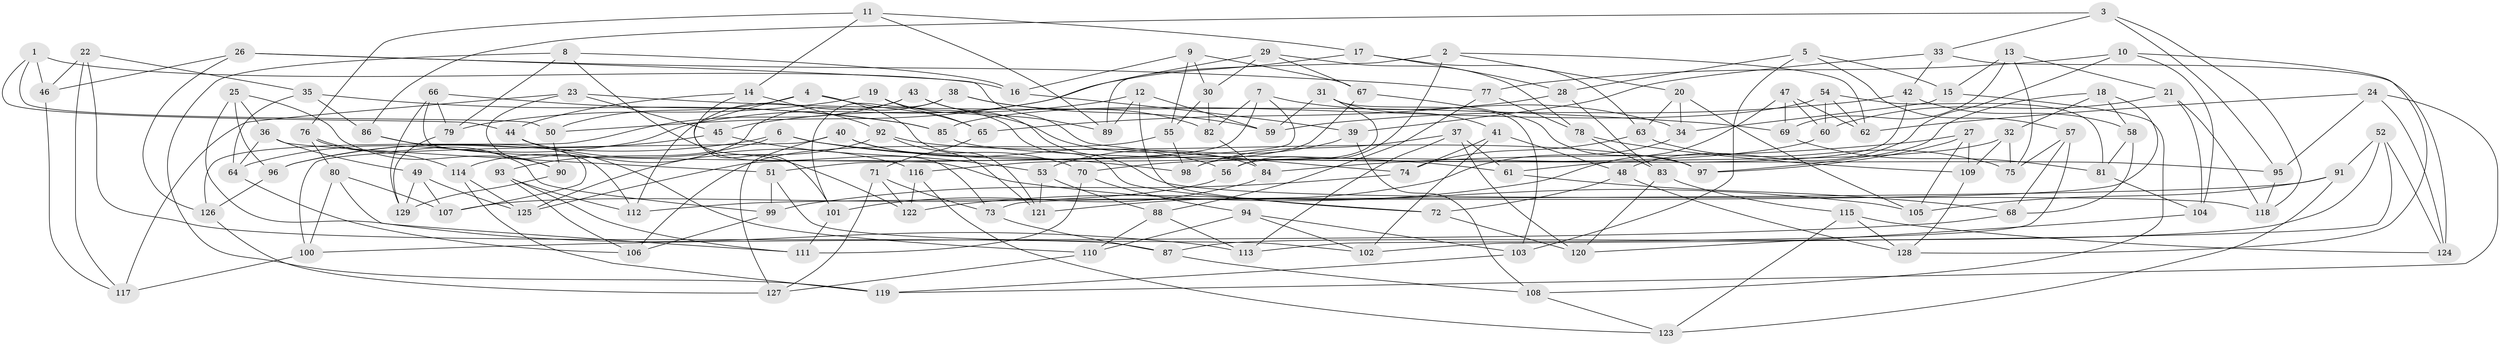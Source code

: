 // coarse degree distribution, {11: 0.057692307692307696, 12: 0.038461538461538464, 8: 0.09615384615384616, 9: 0.038461538461538464, 4: 0.4423076923076923, 7: 0.15384615384615385, 5: 0.057692307692307696, 10: 0.057692307692307696, 6: 0.019230769230769232, 3: 0.038461538461538464}
// Generated by graph-tools (version 1.1) at 2025/53/03/04/25 22:53:58]
// undirected, 129 vertices, 258 edges
graph export_dot {
  node [color=gray90,style=filled];
  1;
  2;
  3;
  4;
  5;
  6;
  7;
  8;
  9;
  10;
  11;
  12;
  13;
  14;
  15;
  16;
  17;
  18;
  19;
  20;
  21;
  22;
  23;
  24;
  25;
  26;
  27;
  28;
  29;
  30;
  31;
  32;
  33;
  34;
  35;
  36;
  37;
  38;
  39;
  40;
  41;
  42;
  43;
  44;
  45;
  46;
  47;
  48;
  49;
  50;
  51;
  52;
  53;
  54;
  55;
  56;
  57;
  58;
  59;
  60;
  61;
  62;
  63;
  64;
  65;
  66;
  67;
  68;
  69;
  70;
  71;
  72;
  73;
  74;
  75;
  76;
  77;
  78;
  79;
  80;
  81;
  82;
  83;
  84;
  85;
  86;
  87;
  88;
  89;
  90;
  91;
  92;
  93;
  94;
  95;
  96;
  97;
  98;
  99;
  100;
  101;
  102;
  103;
  104;
  105;
  106;
  107;
  108;
  109;
  110;
  111;
  112;
  113;
  114;
  115;
  116;
  117;
  118;
  119;
  120;
  121;
  122;
  123;
  124;
  125;
  126;
  127;
  128;
  129;
  1 -- 16;
  1 -- 44;
  1 -- 46;
  1 -- 50;
  2 -- 89;
  2 -- 56;
  2 -- 62;
  2 -- 20;
  3 -- 118;
  3 -- 86;
  3 -- 95;
  3 -- 33;
  4 -- 101;
  4 -- 50;
  4 -- 65;
  4 -- 121;
  5 -- 103;
  5 -- 15;
  5 -- 28;
  5 -- 57;
  6 -- 98;
  6 -- 61;
  6 -- 96;
  6 -- 93;
  7 -- 82;
  7 -- 51;
  7 -- 34;
  7 -- 125;
  8 -- 122;
  8 -- 16;
  8 -- 79;
  8 -- 119;
  9 -- 16;
  9 -- 55;
  9 -- 67;
  9 -- 30;
  10 -- 77;
  10 -- 48;
  10 -- 128;
  10 -- 104;
  11 -- 17;
  11 -- 89;
  11 -- 76;
  11 -- 14;
  12 -- 59;
  12 -- 89;
  12 -- 72;
  12 -- 45;
  13 -- 75;
  13 -- 15;
  13 -- 21;
  13 -- 69;
  14 -- 73;
  14 -- 92;
  14 -- 44;
  15 -- 34;
  15 -- 108;
  16 -- 39;
  17 -- 50;
  17 -- 28;
  17 -- 63;
  18 -- 32;
  18 -- 73;
  18 -- 97;
  18 -- 58;
  19 -- 84;
  19 -- 72;
  19 -- 65;
  19 -- 79;
  20 -- 63;
  20 -- 34;
  20 -- 105;
  21 -- 60;
  21 -- 118;
  21 -- 104;
  22 -- 117;
  22 -- 87;
  22 -- 46;
  22 -- 35;
  23 -- 69;
  23 -- 117;
  23 -- 112;
  23 -- 45;
  24 -- 119;
  24 -- 95;
  24 -- 124;
  24 -- 62;
  25 -- 90;
  25 -- 113;
  25 -- 96;
  25 -- 36;
  26 -- 77;
  26 -- 126;
  26 -- 74;
  26 -- 46;
  27 -- 105;
  27 -- 97;
  27 -- 84;
  27 -- 109;
  28 -- 83;
  28 -- 65;
  29 -- 78;
  29 -- 67;
  29 -- 30;
  29 -- 64;
  30 -- 82;
  30 -- 55;
  31 -- 41;
  31 -- 103;
  31 -- 59;
  31 -- 98;
  32 -- 109;
  32 -- 61;
  32 -- 75;
  33 -- 42;
  33 -- 39;
  33 -- 124;
  34 -- 121;
  35 -- 64;
  35 -- 86;
  35 -- 85;
  36 -- 51;
  36 -- 49;
  36 -- 64;
  37 -- 98;
  37 -- 113;
  37 -- 120;
  37 -- 61;
  38 -- 59;
  38 -- 114;
  38 -- 82;
  38 -- 101;
  39 -- 53;
  39 -- 108;
  40 -- 127;
  40 -- 56;
  40 -- 100;
  40 -- 70;
  41 -- 48;
  41 -- 102;
  41 -- 74;
  42 -- 59;
  42 -- 56;
  42 -- 58;
  43 -- 118;
  43 -- 126;
  43 -- 89;
  43 -- 112;
  44 -- 116;
  44 -- 110;
  45 -- 53;
  45 -- 96;
  46 -- 117;
  47 -- 69;
  47 -- 62;
  47 -- 122;
  47 -- 60;
  48 -- 128;
  48 -- 72;
  49 -- 107;
  49 -- 129;
  49 -- 125;
  50 -- 90;
  51 -- 99;
  51 -- 102;
  52 -- 124;
  52 -- 87;
  52 -- 91;
  52 -- 102;
  53 -- 88;
  53 -- 121;
  54 -- 81;
  54 -- 60;
  54 -- 62;
  54 -- 85;
  55 -- 106;
  55 -- 98;
  56 -- 107;
  57 -- 113;
  57 -- 75;
  57 -- 68;
  58 -- 81;
  58 -- 68;
  60 -- 70;
  61 -- 68;
  63 -- 74;
  63 -- 75;
  64 -- 106;
  65 -- 71;
  66 -- 105;
  66 -- 85;
  66 -- 129;
  66 -- 79;
  67 -- 97;
  67 -- 116;
  68 -- 100;
  69 -- 81;
  70 -- 94;
  70 -- 111;
  71 -- 73;
  71 -- 122;
  71 -- 127;
  72 -- 120;
  73 -- 87;
  74 -- 99;
  76 -- 99;
  76 -- 114;
  76 -- 80;
  77 -- 78;
  77 -- 88;
  78 -- 109;
  78 -- 83;
  79 -- 129;
  80 -- 111;
  80 -- 107;
  80 -- 100;
  81 -- 104;
  82 -- 84;
  83 -- 115;
  83 -- 120;
  84 -- 101;
  85 -- 95;
  86 -- 90;
  86 -- 107;
  87 -- 108;
  88 -- 113;
  88 -- 110;
  90 -- 129;
  91 -- 123;
  91 -- 105;
  91 -- 112;
  92 -- 125;
  92 -- 97;
  92 -- 121;
  93 -- 112;
  93 -- 111;
  93 -- 106;
  94 -- 103;
  94 -- 102;
  94 -- 110;
  95 -- 118;
  96 -- 126;
  99 -- 106;
  100 -- 117;
  101 -- 111;
  103 -- 119;
  104 -- 120;
  108 -- 123;
  109 -- 128;
  110 -- 127;
  114 -- 125;
  114 -- 119;
  115 -- 128;
  115 -- 123;
  115 -- 124;
  116 -- 123;
  116 -- 122;
  126 -- 127;
}
